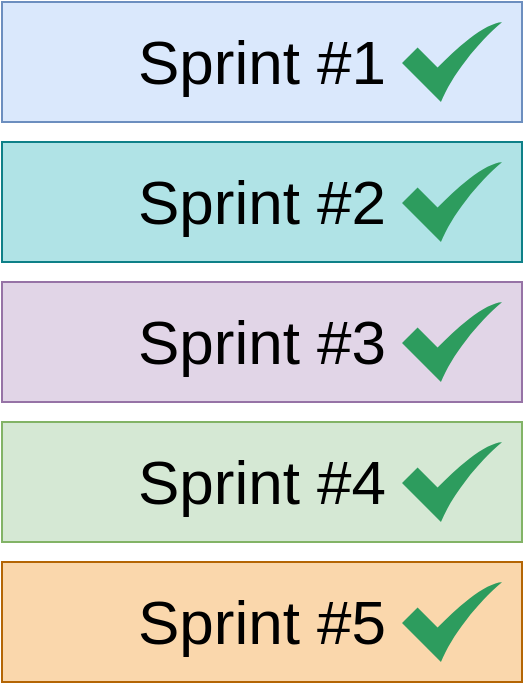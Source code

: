 <mxfile version="20.2.3" type="device"><diagram id="lo-vjAajjsmMV-nOK7Ku" name="Page-1"><mxGraphModel dx="1088" dy="861" grid="1" gridSize="10" guides="1" tooltips="1" connect="1" arrows="1" fold="1" page="1" pageScale="1" pageWidth="850" pageHeight="1100" math="0" shadow="0"><root><mxCell id="0"/><mxCell id="1" parent="0"/><mxCell id="2u6tEF0ylPQlXRyqr6gk-1" value="Sprint #1" style="rounded=0;whiteSpace=wrap;html=1;fontSize=31;fillColor=#dae8fc;strokeColor=#6c8ebf;" vertex="1" parent="1"><mxGeometry x="310" y="400" width="260" height="60" as="geometry"/></mxCell><mxCell id="2u6tEF0ylPQlXRyqr6gk-2" value="" style="sketch=0;html=1;aspect=fixed;strokeColor=none;shadow=0;align=center;verticalAlign=top;fillColor=#2D9C5E;shape=mxgraph.gcp2.check" vertex="1" parent="1"><mxGeometry x="510" y="410" width="50" height="40" as="geometry"/></mxCell><mxCell id="2u6tEF0ylPQlXRyqr6gk-3" value="Sprint #2" style="rounded=0;whiteSpace=wrap;html=1;fontSize=31;fillColor=#b0e3e6;strokeColor=#0e8088;" vertex="1" parent="1"><mxGeometry x="310" y="470" width="260" height="60" as="geometry"/></mxCell><mxCell id="2u6tEF0ylPQlXRyqr6gk-4" value="" style="sketch=0;html=1;aspect=fixed;strokeColor=none;shadow=0;align=center;verticalAlign=top;fillColor=#2D9C5E;shape=mxgraph.gcp2.check" vertex="1" parent="1"><mxGeometry x="510" y="480" width="50" height="40" as="geometry"/></mxCell><mxCell id="2u6tEF0ylPQlXRyqr6gk-5" value="Sprint #3" style="rounded=0;whiteSpace=wrap;html=1;fontSize=31;fillColor=#e1d5e7;strokeColor=#9673a6;" vertex="1" parent="1"><mxGeometry x="310" y="540" width="260" height="60" as="geometry"/></mxCell><mxCell id="2u6tEF0ylPQlXRyqr6gk-6" value="" style="sketch=0;html=1;aspect=fixed;strokeColor=none;shadow=0;align=center;verticalAlign=top;fillColor=#2D9C5E;shape=mxgraph.gcp2.check" vertex="1" parent="1"><mxGeometry x="510" y="550" width="50" height="40" as="geometry"/></mxCell><mxCell id="2u6tEF0ylPQlXRyqr6gk-7" value="Sprint #4" style="rounded=0;whiteSpace=wrap;html=1;fontSize=31;fillColor=#d5e8d4;strokeColor=#82b366;" vertex="1" parent="1"><mxGeometry x="310" y="610" width="260" height="60" as="geometry"/></mxCell><mxCell id="2u6tEF0ylPQlXRyqr6gk-8" value="" style="sketch=0;html=1;aspect=fixed;strokeColor=none;shadow=0;align=center;verticalAlign=top;fillColor=#2D9C5E;shape=mxgraph.gcp2.check" vertex="1" parent="1"><mxGeometry x="510" y="620" width="50" height="40" as="geometry"/></mxCell><mxCell id="2u6tEF0ylPQlXRyqr6gk-9" value="Sprint #5" style="rounded=0;whiteSpace=wrap;html=1;fontSize=31;fillColor=#fad7ac;strokeColor=#b46504;" vertex="1" parent="1"><mxGeometry x="310" y="680" width="260" height="60" as="geometry"/></mxCell><mxCell id="2u6tEF0ylPQlXRyqr6gk-10" value="" style="sketch=0;html=1;aspect=fixed;strokeColor=none;shadow=0;align=center;verticalAlign=top;fillColor=#2D9C5E;shape=mxgraph.gcp2.check" vertex="1" parent="1"><mxGeometry x="510" y="690" width="50" height="40" as="geometry"/></mxCell></root></mxGraphModel></diagram></mxfile>
